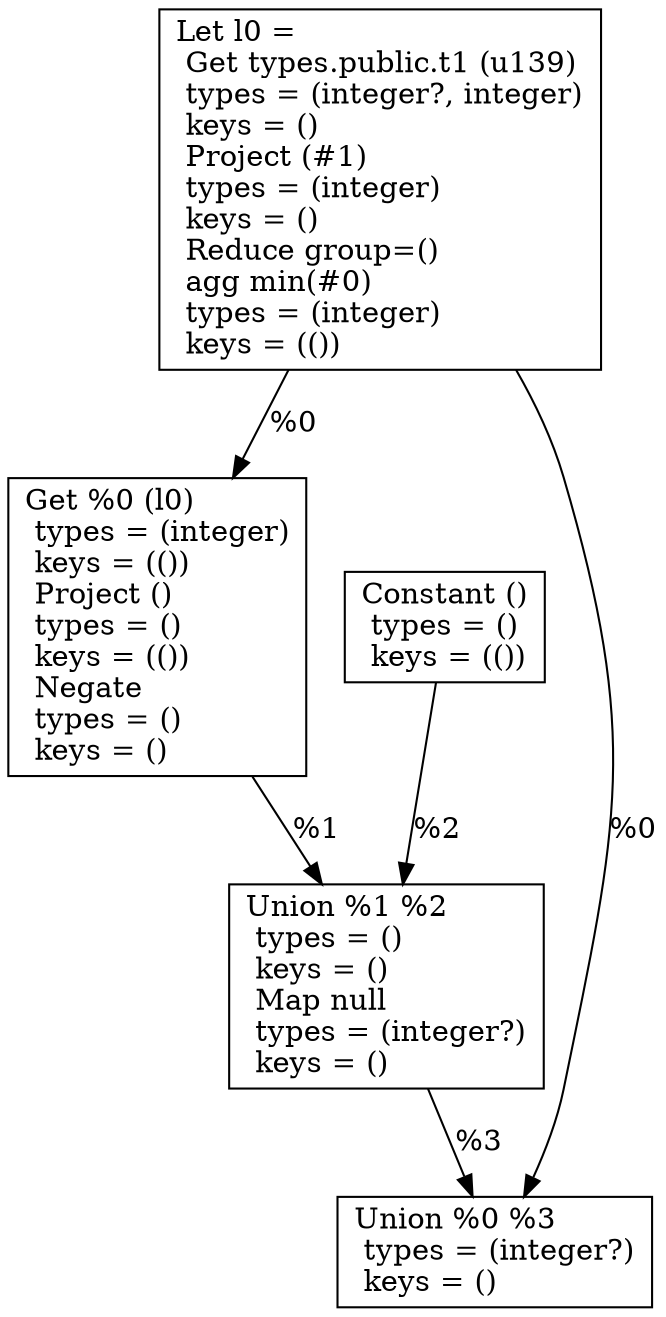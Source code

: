 digraph G {
    node0 [shape = record, label="Let l0 =\l Get types.public.t1 (u139)\l  types = (integer?, integer)\l  keys = ()\l Project (#1)\l  types = (integer)\l  keys = ()\l Reduce group=()\l  agg min(#0)\l  types = (integer)\l  keys = (())\l"]
    node1 [shape = record, label=" Get %0 (l0)\l  types = (integer)\l  keys = (())\l Project ()\l  types = ()\l  keys = (())\l Negate\l  types = ()\l  keys = ()\l"]
    node2 [shape = record, label=" Constant ()\l  types = ()\l  keys = (())\l"]
    node3 [shape = record, label=" Union %1 %2\l  types = ()\l  keys = ()\l Map null\l  types = (integer?)\l  keys = ()\l"]
    node4 [shape = record, label=" Union %0 %3\l  types = (integer?)\l  keys = ()\l"]
    node0 -> node1 [label = "%0\l"]
    node1 -> node3 [label = "%1\l"]
    node2 -> node3 [label = "%2\l"]
    node3 -> node4 [label = "%3\l"]
    node0 -> node4 [label = "%0\l"]
}
